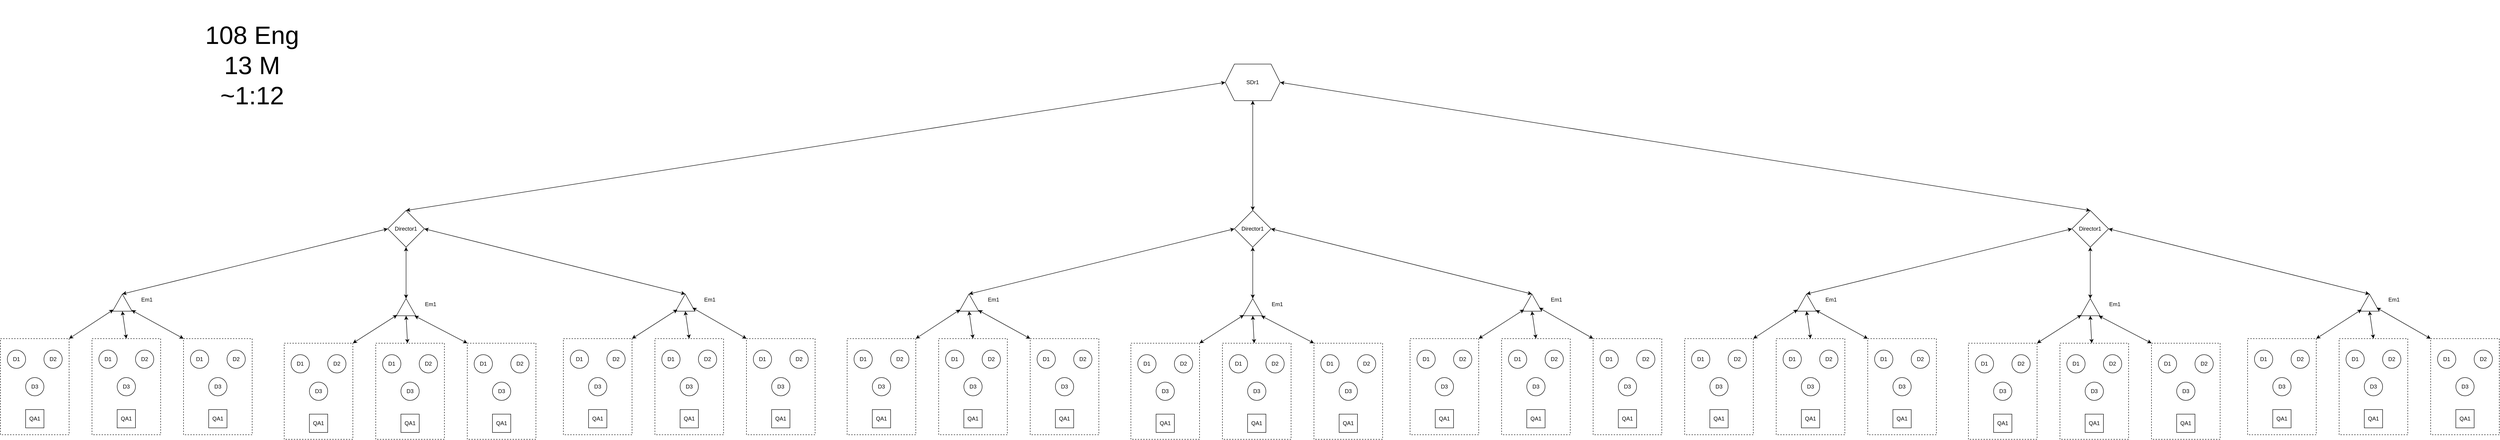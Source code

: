 <mxfile version="24.8.2">
  <diagram name="Page-1" id="sR-__b0y3glcxUTjMr3D">
    <mxGraphModel dx="6771" dy="3474" grid="1" gridSize="10" guides="1" tooltips="1" connect="1" arrows="1" fold="1" page="1" pageScale="1" pageWidth="1654" pageHeight="1169" math="0" shadow="0">
      <root>
        <mxCell id="0" />
        <mxCell id="1" parent="0" />
        <mxCell id="b0EkpMGophOQuvT-ORNH-5" value="" style="rounded=0;whiteSpace=wrap;html=1;dashed=1;" vertex="1" parent="1">
          <mxGeometry x="50" y="900" width="150" height="210" as="geometry" />
        </mxCell>
        <mxCell id="b0EkpMGophOQuvT-ORNH-1" value="D3" style="ellipse;whiteSpace=wrap;html=1;aspect=fixed;" vertex="1" parent="1">
          <mxGeometry x="105" y="985" width="40" height="40" as="geometry" />
        </mxCell>
        <mxCell id="b0EkpMGophOQuvT-ORNH-2" value="D2" style="ellipse;whiteSpace=wrap;html=1;aspect=fixed;" vertex="1" parent="1">
          <mxGeometry x="145" y="925" width="40" height="40" as="geometry" />
        </mxCell>
        <mxCell id="b0EkpMGophOQuvT-ORNH-3" value="D1" style="ellipse;whiteSpace=wrap;html=1;aspect=fixed;" vertex="1" parent="1">
          <mxGeometry x="65" y="925" width="40" height="40" as="geometry" />
        </mxCell>
        <mxCell id="b0EkpMGophOQuvT-ORNH-4" value="QA1" style="whiteSpace=wrap;html=1;aspect=fixed;" vertex="1" parent="1">
          <mxGeometry x="105" y="1055" width="40" height="40" as="geometry" />
        </mxCell>
        <mxCell id="b0EkpMGophOQuvT-ORNH-6" value="" style="rounded=0;whiteSpace=wrap;html=1;dashed=1;" vertex="1" parent="1">
          <mxGeometry x="250" y="900" width="150" height="210" as="geometry" />
        </mxCell>
        <mxCell id="b0EkpMGophOQuvT-ORNH-7" value="D3" style="ellipse;whiteSpace=wrap;html=1;aspect=fixed;" vertex="1" parent="1">
          <mxGeometry x="305" y="985" width="40" height="40" as="geometry" />
        </mxCell>
        <mxCell id="b0EkpMGophOQuvT-ORNH-8" value="D2" style="ellipse;whiteSpace=wrap;html=1;aspect=fixed;" vertex="1" parent="1">
          <mxGeometry x="345" y="925" width="40" height="40" as="geometry" />
        </mxCell>
        <mxCell id="b0EkpMGophOQuvT-ORNH-9" value="D1" style="ellipse;whiteSpace=wrap;html=1;aspect=fixed;" vertex="1" parent="1">
          <mxGeometry x="265" y="925" width="40" height="40" as="geometry" />
        </mxCell>
        <mxCell id="b0EkpMGophOQuvT-ORNH-10" value="QA1" style="whiteSpace=wrap;html=1;aspect=fixed;" vertex="1" parent="1">
          <mxGeometry x="305" y="1055" width="40" height="40" as="geometry" />
        </mxCell>
        <mxCell id="b0EkpMGophOQuvT-ORNH-11" value="" style="rounded=0;whiteSpace=wrap;html=1;dashed=1;" vertex="1" parent="1">
          <mxGeometry x="450" y="900" width="150" height="210" as="geometry" />
        </mxCell>
        <mxCell id="b0EkpMGophOQuvT-ORNH-12" value="D3" style="ellipse;whiteSpace=wrap;html=1;aspect=fixed;" vertex="1" parent="1">
          <mxGeometry x="505" y="985" width="40" height="40" as="geometry" />
        </mxCell>
        <mxCell id="b0EkpMGophOQuvT-ORNH-13" value="D2" style="ellipse;whiteSpace=wrap;html=1;aspect=fixed;" vertex="1" parent="1">
          <mxGeometry x="545" y="925" width="40" height="40" as="geometry" />
        </mxCell>
        <mxCell id="b0EkpMGophOQuvT-ORNH-14" value="D1" style="ellipse;whiteSpace=wrap;html=1;aspect=fixed;" vertex="1" parent="1">
          <mxGeometry x="465" y="925" width="40" height="40" as="geometry" />
        </mxCell>
        <mxCell id="b0EkpMGophOQuvT-ORNH-15" value="QA1" style="whiteSpace=wrap;html=1;aspect=fixed;" vertex="1" parent="1">
          <mxGeometry x="505" y="1055" width="40" height="40" as="geometry" />
        </mxCell>
        <mxCell id="b0EkpMGophOQuvT-ORNH-17" value="" style="triangle;whiteSpace=wrap;html=1;rotation=-90;" vertex="1" parent="1">
          <mxGeometry x="297.5" y="800" width="37.5" height="42.5" as="geometry" />
        </mxCell>
        <mxCell id="b0EkpMGophOQuvT-ORNH-18" value="Em1" style="text;html=1;align=center;verticalAlign=middle;whiteSpace=wrap;rounded=0;" vertex="1" parent="1">
          <mxGeometry x="340" y="800" width="60" height="30" as="geometry" />
        </mxCell>
        <mxCell id="b0EkpMGophOQuvT-ORNH-22" value="" style="rounded=0;whiteSpace=wrap;html=1;dashed=1;" vertex="1" parent="1">
          <mxGeometry x="670" y="910" width="150" height="210" as="geometry" />
        </mxCell>
        <mxCell id="b0EkpMGophOQuvT-ORNH-23" value="D3" style="ellipse;whiteSpace=wrap;html=1;aspect=fixed;" vertex="1" parent="1">
          <mxGeometry x="725" y="995" width="40" height="40" as="geometry" />
        </mxCell>
        <mxCell id="b0EkpMGophOQuvT-ORNH-24" value="D2" style="ellipse;whiteSpace=wrap;html=1;aspect=fixed;" vertex="1" parent="1">
          <mxGeometry x="765" y="935" width="40" height="40" as="geometry" />
        </mxCell>
        <mxCell id="b0EkpMGophOQuvT-ORNH-25" value="D1" style="ellipse;whiteSpace=wrap;html=1;aspect=fixed;" vertex="1" parent="1">
          <mxGeometry x="685" y="935" width="40" height="40" as="geometry" />
        </mxCell>
        <mxCell id="b0EkpMGophOQuvT-ORNH-26" value="QA1" style="whiteSpace=wrap;html=1;aspect=fixed;" vertex="1" parent="1">
          <mxGeometry x="725" y="1065" width="40" height="40" as="geometry" />
        </mxCell>
        <mxCell id="b0EkpMGophOQuvT-ORNH-27" value="" style="rounded=0;whiteSpace=wrap;html=1;dashed=1;" vertex="1" parent="1">
          <mxGeometry x="870" y="910" width="150" height="210" as="geometry" />
        </mxCell>
        <mxCell id="b0EkpMGophOQuvT-ORNH-28" value="D3" style="ellipse;whiteSpace=wrap;html=1;aspect=fixed;" vertex="1" parent="1">
          <mxGeometry x="925" y="995" width="40" height="40" as="geometry" />
        </mxCell>
        <mxCell id="b0EkpMGophOQuvT-ORNH-29" value="D2" style="ellipse;whiteSpace=wrap;html=1;aspect=fixed;" vertex="1" parent="1">
          <mxGeometry x="965" y="935" width="40" height="40" as="geometry" />
        </mxCell>
        <mxCell id="b0EkpMGophOQuvT-ORNH-30" value="D1" style="ellipse;whiteSpace=wrap;html=1;aspect=fixed;" vertex="1" parent="1">
          <mxGeometry x="885" y="935" width="40" height="40" as="geometry" />
        </mxCell>
        <mxCell id="b0EkpMGophOQuvT-ORNH-31" value="QA1" style="whiteSpace=wrap;html=1;aspect=fixed;" vertex="1" parent="1">
          <mxGeometry x="925" y="1065" width="40" height="40" as="geometry" />
        </mxCell>
        <mxCell id="b0EkpMGophOQuvT-ORNH-32" value="" style="rounded=0;whiteSpace=wrap;html=1;dashed=1;" vertex="1" parent="1">
          <mxGeometry x="1070" y="910" width="150" height="210" as="geometry" />
        </mxCell>
        <mxCell id="b0EkpMGophOQuvT-ORNH-33" value="D3" style="ellipse;whiteSpace=wrap;html=1;aspect=fixed;" vertex="1" parent="1">
          <mxGeometry x="1125" y="995" width="40" height="40" as="geometry" />
        </mxCell>
        <mxCell id="b0EkpMGophOQuvT-ORNH-34" value="D2" style="ellipse;whiteSpace=wrap;html=1;aspect=fixed;" vertex="1" parent="1">
          <mxGeometry x="1165" y="935" width="40" height="40" as="geometry" />
        </mxCell>
        <mxCell id="b0EkpMGophOQuvT-ORNH-35" value="D1" style="ellipse;whiteSpace=wrap;html=1;aspect=fixed;" vertex="1" parent="1">
          <mxGeometry x="1085" y="935" width="40" height="40" as="geometry" />
        </mxCell>
        <mxCell id="b0EkpMGophOQuvT-ORNH-36" value="QA1" style="whiteSpace=wrap;html=1;aspect=fixed;" vertex="1" parent="1">
          <mxGeometry x="1125" y="1065" width="40" height="40" as="geometry" />
        </mxCell>
        <mxCell id="b0EkpMGophOQuvT-ORNH-37" value="" style="triangle;whiteSpace=wrap;html=1;rotation=-90;" vertex="1" parent="1">
          <mxGeometry x="917.5" y="810" width="37.5" height="42.5" as="geometry" />
        </mxCell>
        <mxCell id="b0EkpMGophOQuvT-ORNH-38" value="Em1" style="text;html=1;align=center;verticalAlign=middle;whiteSpace=wrap;rounded=0;" vertex="1" parent="1">
          <mxGeometry x="960" y="810" width="60" height="30" as="geometry" />
        </mxCell>
        <mxCell id="b0EkpMGophOQuvT-ORNH-42" value="" style="rounded=0;whiteSpace=wrap;html=1;dashed=1;" vertex="1" parent="1">
          <mxGeometry x="1280" y="900" width="150" height="210" as="geometry" />
        </mxCell>
        <mxCell id="b0EkpMGophOQuvT-ORNH-43" value="D3" style="ellipse;whiteSpace=wrap;html=1;aspect=fixed;" vertex="1" parent="1">
          <mxGeometry x="1335" y="985" width="40" height="40" as="geometry" />
        </mxCell>
        <mxCell id="b0EkpMGophOQuvT-ORNH-44" value="D2" style="ellipse;whiteSpace=wrap;html=1;aspect=fixed;" vertex="1" parent="1">
          <mxGeometry x="1375" y="925" width="40" height="40" as="geometry" />
        </mxCell>
        <mxCell id="b0EkpMGophOQuvT-ORNH-45" value="D1" style="ellipse;whiteSpace=wrap;html=1;aspect=fixed;" vertex="1" parent="1">
          <mxGeometry x="1295" y="925" width="40" height="40" as="geometry" />
        </mxCell>
        <mxCell id="b0EkpMGophOQuvT-ORNH-46" value="QA1" style="whiteSpace=wrap;html=1;aspect=fixed;" vertex="1" parent="1">
          <mxGeometry x="1335" y="1055" width="40" height="40" as="geometry" />
        </mxCell>
        <mxCell id="b0EkpMGophOQuvT-ORNH-47" value="" style="rounded=0;whiteSpace=wrap;html=1;dashed=1;" vertex="1" parent="1">
          <mxGeometry x="1480" y="900" width="150" height="210" as="geometry" />
        </mxCell>
        <mxCell id="b0EkpMGophOQuvT-ORNH-48" value="D3" style="ellipse;whiteSpace=wrap;html=1;aspect=fixed;" vertex="1" parent="1">
          <mxGeometry x="1535" y="985" width="40" height="40" as="geometry" />
        </mxCell>
        <mxCell id="b0EkpMGophOQuvT-ORNH-49" value="D2" style="ellipse;whiteSpace=wrap;html=1;aspect=fixed;" vertex="1" parent="1">
          <mxGeometry x="1575" y="925" width="40" height="40" as="geometry" />
        </mxCell>
        <mxCell id="b0EkpMGophOQuvT-ORNH-50" value="D1" style="ellipse;whiteSpace=wrap;html=1;aspect=fixed;" vertex="1" parent="1">
          <mxGeometry x="1495" y="925" width="40" height="40" as="geometry" />
        </mxCell>
        <mxCell id="b0EkpMGophOQuvT-ORNH-51" value="QA1" style="whiteSpace=wrap;html=1;aspect=fixed;" vertex="1" parent="1">
          <mxGeometry x="1535" y="1055" width="40" height="40" as="geometry" />
        </mxCell>
        <mxCell id="b0EkpMGophOQuvT-ORNH-52" value="" style="rounded=0;whiteSpace=wrap;html=1;dashed=1;" vertex="1" parent="1">
          <mxGeometry x="1680" y="900" width="150" height="210" as="geometry" />
        </mxCell>
        <mxCell id="b0EkpMGophOQuvT-ORNH-53" value="D3" style="ellipse;whiteSpace=wrap;html=1;aspect=fixed;" vertex="1" parent="1">
          <mxGeometry x="1735" y="985" width="40" height="40" as="geometry" />
        </mxCell>
        <mxCell id="b0EkpMGophOQuvT-ORNH-54" value="D2" style="ellipse;whiteSpace=wrap;html=1;aspect=fixed;" vertex="1" parent="1">
          <mxGeometry x="1775" y="925" width="40" height="40" as="geometry" />
        </mxCell>
        <mxCell id="b0EkpMGophOQuvT-ORNH-55" value="D1" style="ellipse;whiteSpace=wrap;html=1;aspect=fixed;" vertex="1" parent="1">
          <mxGeometry x="1695" y="925" width="40" height="40" as="geometry" />
        </mxCell>
        <mxCell id="b0EkpMGophOQuvT-ORNH-56" value="QA1" style="whiteSpace=wrap;html=1;aspect=fixed;" vertex="1" parent="1">
          <mxGeometry x="1735" y="1055" width="40" height="40" as="geometry" />
        </mxCell>
        <mxCell id="b0EkpMGophOQuvT-ORNH-57" value="" style="triangle;whiteSpace=wrap;html=1;rotation=-90;" vertex="1" parent="1">
          <mxGeometry x="1527.5" y="800" width="37.5" height="42.5" as="geometry" />
        </mxCell>
        <mxCell id="b0EkpMGophOQuvT-ORNH-58" value="Em1" style="text;html=1;align=center;verticalAlign=middle;whiteSpace=wrap;rounded=0;" vertex="1" parent="1">
          <mxGeometry x="1570" y="800" width="60" height="30" as="geometry" />
        </mxCell>
        <mxCell id="b0EkpMGophOQuvT-ORNH-64" value="Director1" style="rhombus;whiteSpace=wrap;html=1;" vertex="1" parent="1">
          <mxGeometry x="896.25" y="620" width="80" height="80" as="geometry" />
        </mxCell>
        <mxCell id="b0EkpMGophOQuvT-ORNH-65" value="" style="endArrow=classic;startArrow=classic;html=1;rounded=0;exitX=1;exitY=0;exitDx=0;exitDy=0;entryX=0.089;entryY=0.04;entryDx=0;entryDy=0;entryPerimeter=0;" edge="1" parent="1" source="b0EkpMGophOQuvT-ORNH-5" target="b0EkpMGophOQuvT-ORNH-17">
          <mxGeometry width="50" height="50" relative="1" as="geometry">
            <mxPoint x="880" y="700" as="sourcePoint" />
            <mxPoint x="930" y="650" as="targetPoint" />
          </mxGeometry>
        </mxCell>
        <mxCell id="b0EkpMGophOQuvT-ORNH-66" value="" style="endArrow=classic;startArrow=classic;html=1;rounded=0;exitX=0.5;exitY=0;exitDx=0;exitDy=0;entryX=0;entryY=0.5;entryDx=0;entryDy=0;" edge="1" parent="1" source="b0EkpMGophOQuvT-ORNH-6" target="b0EkpMGophOQuvT-ORNH-17">
          <mxGeometry width="50" height="50" relative="1" as="geometry">
            <mxPoint x="880" y="700" as="sourcePoint" />
            <mxPoint x="930" y="650" as="targetPoint" />
          </mxGeometry>
        </mxCell>
        <mxCell id="b0EkpMGophOQuvT-ORNH-67" value="" style="endArrow=classic;startArrow=classic;html=1;rounded=0;exitX=0;exitY=0;exitDx=0;exitDy=0;entryX=0.058;entryY=0.982;entryDx=0;entryDy=0;entryPerimeter=0;" edge="1" parent="1" source="b0EkpMGophOQuvT-ORNH-11" target="b0EkpMGophOQuvT-ORNH-17">
          <mxGeometry width="50" height="50" relative="1" as="geometry">
            <mxPoint x="880" y="700" as="sourcePoint" />
            <mxPoint x="930" y="650" as="targetPoint" />
          </mxGeometry>
        </mxCell>
        <mxCell id="b0EkpMGophOQuvT-ORNH-68" value="" style="endArrow=classic;startArrow=classic;html=1;rounded=0;exitX=1;exitY=0;exitDx=0;exitDy=0;entryX=0.042;entryY=0.04;entryDx=0;entryDy=0;entryPerimeter=0;" edge="1" parent="1" source="b0EkpMGophOQuvT-ORNH-22" target="b0EkpMGophOQuvT-ORNH-37">
          <mxGeometry width="50" height="50" relative="1" as="geometry">
            <mxPoint x="880" y="700" as="sourcePoint" />
            <mxPoint x="930" y="650" as="targetPoint" />
          </mxGeometry>
        </mxCell>
        <mxCell id="b0EkpMGophOQuvT-ORNH-69" value="" style="endArrow=classic;startArrow=classic;html=1;rounded=0;entryX=0;entryY=0.5;entryDx=0;entryDy=0;" edge="1" parent="1" source="b0EkpMGophOQuvT-ORNH-27" target="b0EkpMGophOQuvT-ORNH-37">
          <mxGeometry width="50" height="50" relative="1" as="geometry">
            <mxPoint x="880" y="700" as="sourcePoint" />
            <mxPoint x="930" y="650" as="targetPoint" />
          </mxGeometry>
        </mxCell>
        <mxCell id="b0EkpMGophOQuvT-ORNH-70" value="" style="endArrow=classic;startArrow=classic;html=1;rounded=0;exitX=0;exitY=0;exitDx=0;exitDy=0;entryX=-0.004;entryY=0.938;entryDx=0;entryDy=0;entryPerimeter=0;" edge="1" parent="1" source="b0EkpMGophOQuvT-ORNH-32" target="b0EkpMGophOQuvT-ORNH-37">
          <mxGeometry width="50" height="50" relative="1" as="geometry">
            <mxPoint x="880" y="700" as="sourcePoint" />
            <mxPoint x="960" y="850" as="targetPoint" />
          </mxGeometry>
        </mxCell>
        <mxCell id="b0EkpMGophOQuvT-ORNH-71" value="" style="endArrow=classic;startArrow=classic;html=1;rounded=0;exitX=1;exitY=0;exitDx=0;exitDy=0;entryX=0.093;entryY=0.094;entryDx=0;entryDy=0;entryPerimeter=0;" edge="1" parent="1" source="b0EkpMGophOQuvT-ORNH-42" target="b0EkpMGophOQuvT-ORNH-57">
          <mxGeometry width="50" height="50" relative="1" as="geometry">
            <mxPoint x="870" y="690" as="sourcePoint" />
            <mxPoint x="920" y="640" as="targetPoint" />
          </mxGeometry>
        </mxCell>
        <mxCell id="b0EkpMGophOQuvT-ORNH-72" value="" style="endArrow=classic;startArrow=classic;html=1;rounded=0;exitX=0.5;exitY=0;exitDx=0;exitDy=0;entryX=0;entryY=0.5;entryDx=0;entryDy=0;" edge="1" parent="1" source="b0EkpMGophOQuvT-ORNH-47" target="b0EkpMGophOQuvT-ORNH-57">
          <mxGeometry width="50" height="50" relative="1" as="geometry">
            <mxPoint x="870" y="690" as="sourcePoint" />
            <mxPoint x="920" y="640" as="targetPoint" />
          </mxGeometry>
        </mxCell>
        <mxCell id="b0EkpMGophOQuvT-ORNH-73" value="" style="endArrow=classic;startArrow=classic;html=1;rounded=0;exitX=0;exitY=0;exitDx=0;exitDy=0;entryX=0.2;entryY=0.871;entryDx=0;entryDy=0;entryPerimeter=0;" edge="1" parent="1" source="b0EkpMGophOQuvT-ORNH-52" target="b0EkpMGophOQuvT-ORNH-57">
          <mxGeometry width="50" height="50" relative="1" as="geometry">
            <mxPoint x="870" y="690" as="sourcePoint" />
            <mxPoint x="920" y="640" as="targetPoint" />
          </mxGeometry>
        </mxCell>
        <mxCell id="b0EkpMGophOQuvT-ORNH-74" value="" style="endArrow=classic;startArrow=classic;html=1;rounded=0;exitX=1;exitY=0.5;exitDx=0;exitDy=0;entryX=0;entryY=0.5;entryDx=0;entryDy=0;" edge="1" parent="1" source="b0EkpMGophOQuvT-ORNH-17" target="b0EkpMGophOQuvT-ORNH-64">
          <mxGeometry width="50" height="50" relative="1" as="geometry">
            <mxPoint x="870" y="690" as="sourcePoint" />
            <mxPoint x="920" y="640" as="targetPoint" />
          </mxGeometry>
        </mxCell>
        <mxCell id="b0EkpMGophOQuvT-ORNH-75" value="" style="endArrow=classic;startArrow=classic;html=1;rounded=0;exitX=1;exitY=0.5;exitDx=0;exitDy=0;entryX=0.5;entryY=1;entryDx=0;entryDy=0;" edge="1" parent="1" source="b0EkpMGophOQuvT-ORNH-37" target="b0EkpMGophOQuvT-ORNH-64">
          <mxGeometry width="50" height="50" relative="1" as="geometry">
            <mxPoint x="870" y="690" as="sourcePoint" />
            <mxPoint x="920" y="640" as="targetPoint" />
          </mxGeometry>
        </mxCell>
        <mxCell id="b0EkpMGophOQuvT-ORNH-76" value="" style="endArrow=classic;startArrow=classic;html=1;rounded=0;exitX=1;exitY=0.5;exitDx=0;exitDy=0;entryX=1;entryY=0.5;entryDx=0;entryDy=0;" edge="1" parent="1" source="b0EkpMGophOQuvT-ORNH-57" target="b0EkpMGophOQuvT-ORNH-64">
          <mxGeometry width="50" height="50" relative="1" as="geometry">
            <mxPoint x="870" y="690" as="sourcePoint" />
            <mxPoint x="920" y="640" as="targetPoint" />
          </mxGeometry>
        </mxCell>
        <mxCell id="b0EkpMGophOQuvT-ORNH-77" value="" style="rounded=0;whiteSpace=wrap;html=1;dashed=1;" vertex="1" parent="1">
          <mxGeometry x="1900" y="900" width="150" height="210" as="geometry" />
        </mxCell>
        <mxCell id="b0EkpMGophOQuvT-ORNH-78" value="D3" style="ellipse;whiteSpace=wrap;html=1;aspect=fixed;" vertex="1" parent="1">
          <mxGeometry x="1955" y="985" width="40" height="40" as="geometry" />
        </mxCell>
        <mxCell id="b0EkpMGophOQuvT-ORNH-79" value="D2" style="ellipse;whiteSpace=wrap;html=1;aspect=fixed;" vertex="1" parent="1">
          <mxGeometry x="1995" y="925" width="40" height="40" as="geometry" />
        </mxCell>
        <mxCell id="b0EkpMGophOQuvT-ORNH-80" value="D1" style="ellipse;whiteSpace=wrap;html=1;aspect=fixed;" vertex="1" parent="1">
          <mxGeometry x="1915" y="925" width="40" height="40" as="geometry" />
        </mxCell>
        <mxCell id="b0EkpMGophOQuvT-ORNH-81" value="QA1" style="whiteSpace=wrap;html=1;aspect=fixed;" vertex="1" parent="1">
          <mxGeometry x="1955" y="1055" width="40" height="40" as="geometry" />
        </mxCell>
        <mxCell id="b0EkpMGophOQuvT-ORNH-82" value="" style="rounded=0;whiteSpace=wrap;html=1;dashed=1;" vertex="1" parent="1">
          <mxGeometry x="2100" y="900" width="150" height="210" as="geometry" />
        </mxCell>
        <mxCell id="b0EkpMGophOQuvT-ORNH-83" value="D3" style="ellipse;whiteSpace=wrap;html=1;aspect=fixed;" vertex="1" parent="1">
          <mxGeometry x="2155" y="985" width="40" height="40" as="geometry" />
        </mxCell>
        <mxCell id="b0EkpMGophOQuvT-ORNH-84" value="D2" style="ellipse;whiteSpace=wrap;html=1;aspect=fixed;" vertex="1" parent="1">
          <mxGeometry x="2195" y="925" width="40" height="40" as="geometry" />
        </mxCell>
        <mxCell id="b0EkpMGophOQuvT-ORNH-85" value="D1" style="ellipse;whiteSpace=wrap;html=1;aspect=fixed;" vertex="1" parent="1">
          <mxGeometry x="2115" y="925" width="40" height="40" as="geometry" />
        </mxCell>
        <mxCell id="b0EkpMGophOQuvT-ORNH-86" value="QA1" style="whiteSpace=wrap;html=1;aspect=fixed;" vertex="1" parent="1">
          <mxGeometry x="2155" y="1055" width="40" height="40" as="geometry" />
        </mxCell>
        <mxCell id="b0EkpMGophOQuvT-ORNH-87" value="" style="rounded=0;whiteSpace=wrap;html=1;dashed=1;" vertex="1" parent="1">
          <mxGeometry x="2300" y="900" width="150" height="210" as="geometry" />
        </mxCell>
        <mxCell id="b0EkpMGophOQuvT-ORNH-88" value="D3" style="ellipse;whiteSpace=wrap;html=1;aspect=fixed;" vertex="1" parent="1">
          <mxGeometry x="2355" y="985" width="40" height="40" as="geometry" />
        </mxCell>
        <mxCell id="b0EkpMGophOQuvT-ORNH-89" value="D2" style="ellipse;whiteSpace=wrap;html=1;aspect=fixed;" vertex="1" parent="1">
          <mxGeometry x="2395" y="925" width="40" height="40" as="geometry" />
        </mxCell>
        <mxCell id="b0EkpMGophOQuvT-ORNH-90" value="D1" style="ellipse;whiteSpace=wrap;html=1;aspect=fixed;" vertex="1" parent="1">
          <mxGeometry x="2315" y="925" width="40" height="40" as="geometry" />
        </mxCell>
        <mxCell id="b0EkpMGophOQuvT-ORNH-91" value="QA1" style="whiteSpace=wrap;html=1;aspect=fixed;" vertex="1" parent="1">
          <mxGeometry x="2355" y="1055" width="40" height="40" as="geometry" />
        </mxCell>
        <mxCell id="b0EkpMGophOQuvT-ORNH-92" value="" style="triangle;whiteSpace=wrap;html=1;rotation=-90;" vertex="1" parent="1">
          <mxGeometry x="2147.5" y="800" width="37.5" height="42.5" as="geometry" />
        </mxCell>
        <mxCell id="b0EkpMGophOQuvT-ORNH-93" value="Em1" style="text;html=1;align=center;verticalAlign=middle;whiteSpace=wrap;rounded=0;" vertex="1" parent="1">
          <mxGeometry x="2190" y="800" width="60" height="30" as="geometry" />
        </mxCell>
        <mxCell id="b0EkpMGophOQuvT-ORNH-94" value="" style="rounded=0;whiteSpace=wrap;html=1;dashed=1;" vertex="1" parent="1">
          <mxGeometry x="2520" y="910" width="150" height="210" as="geometry" />
        </mxCell>
        <mxCell id="b0EkpMGophOQuvT-ORNH-95" value="D3" style="ellipse;whiteSpace=wrap;html=1;aspect=fixed;" vertex="1" parent="1">
          <mxGeometry x="2575" y="995" width="40" height="40" as="geometry" />
        </mxCell>
        <mxCell id="b0EkpMGophOQuvT-ORNH-96" value="D2" style="ellipse;whiteSpace=wrap;html=1;aspect=fixed;" vertex="1" parent="1">
          <mxGeometry x="2615" y="935" width="40" height="40" as="geometry" />
        </mxCell>
        <mxCell id="b0EkpMGophOQuvT-ORNH-97" value="D1" style="ellipse;whiteSpace=wrap;html=1;aspect=fixed;" vertex="1" parent="1">
          <mxGeometry x="2535" y="935" width="40" height="40" as="geometry" />
        </mxCell>
        <mxCell id="b0EkpMGophOQuvT-ORNH-98" value="QA1" style="whiteSpace=wrap;html=1;aspect=fixed;" vertex="1" parent="1">
          <mxGeometry x="2575" y="1065" width="40" height="40" as="geometry" />
        </mxCell>
        <mxCell id="b0EkpMGophOQuvT-ORNH-99" value="" style="rounded=0;whiteSpace=wrap;html=1;dashed=1;" vertex="1" parent="1">
          <mxGeometry x="2720" y="910" width="150" height="210" as="geometry" />
        </mxCell>
        <mxCell id="b0EkpMGophOQuvT-ORNH-100" value="D3" style="ellipse;whiteSpace=wrap;html=1;aspect=fixed;" vertex="1" parent="1">
          <mxGeometry x="2775" y="995" width="40" height="40" as="geometry" />
        </mxCell>
        <mxCell id="b0EkpMGophOQuvT-ORNH-101" value="D2" style="ellipse;whiteSpace=wrap;html=1;aspect=fixed;" vertex="1" parent="1">
          <mxGeometry x="2815" y="935" width="40" height="40" as="geometry" />
        </mxCell>
        <mxCell id="b0EkpMGophOQuvT-ORNH-102" value="D1" style="ellipse;whiteSpace=wrap;html=1;aspect=fixed;" vertex="1" parent="1">
          <mxGeometry x="2735" y="935" width="40" height="40" as="geometry" />
        </mxCell>
        <mxCell id="b0EkpMGophOQuvT-ORNH-103" value="QA1" style="whiteSpace=wrap;html=1;aspect=fixed;" vertex="1" parent="1">
          <mxGeometry x="2775" y="1065" width="40" height="40" as="geometry" />
        </mxCell>
        <mxCell id="b0EkpMGophOQuvT-ORNH-104" value="" style="rounded=0;whiteSpace=wrap;html=1;dashed=1;" vertex="1" parent="1">
          <mxGeometry x="2920" y="910" width="150" height="210" as="geometry" />
        </mxCell>
        <mxCell id="b0EkpMGophOQuvT-ORNH-105" value="D3" style="ellipse;whiteSpace=wrap;html=1;aspect=fixed;" vertex="1" parent="1">
          <mxGeometry x="2975" y="995" width="40" height="40" as="geometry" />
        </mxCell>
        <mxCell id="b0EkpMGophOQuvT-ORNH-106" value="D2" style="ellipse;whiteSpace=wrap;html=1;aspect=fixed;" vertex="1" parent="1">
          <mxGeometry x="3015" y="935" width="40" height="40" as="geometry" />
        </mxCell>
        <mxCell id="b0EkpMGophOQuvT-ORNH-107" value="D1" style="ellipse;whiteSpace=wrap;html=1;aspect=fixed;" vertex="1" parent="1">
          <mxGeometry x="2935" y="935" width="40" height="40" as="geometry" />
        </mxCell>
        <mxCell id="b0EkpMGophOQuvT-ORNH-108" value="QA1" style="whiteSpace=wrap;html=1;aspect=fixed;" vertex="1" parent="1">
          <mxGeometry x="2975" y="1065" width="40" height="40" as="geometry" />
        </mxCell>
        <mxCell id="b0EkpMGophOQuvT-ORNH-109" value="" style="triangle;whiteSpace=wrap;html=1;rotation=-90;" vertex="1" parent="1">
          <mxGeometry x="2767.5" y="810" width="37.5" height="42.5" as="geometry" />
        </mxCell>
        <mxCell id="b0EkpMGophOQuvT-ORNH-110" value="Em1" style="text;html=1;align=center;verticalAlign=middle;whiteSpace=wrap;rounded=0;" vertex="1" parent="1">
          <mxGeometry x="2810" y="810" width="60" height="30" as="geometry" />
        </mxCell>
        <mxCell id="b0EkpMGophOQuvT-ORNH-111" value="" style="rounded=0;whiteSpace=wrap;html=1;dashed=1;" vertex="1" parent="1">
          <mxGeometry x="3130" y="900" width="150" height="210" as="geometry" />
        </mxCell>
        <mxCell id="b0EkpMGophOQuvT-ORNH-112" value="D3" style="ellipse;whiteSpace=wrap;html=1;aspect=fixed;" vertex="1" parent="1">
          <mxGeometry x="3185" y="985" width="40" height="40" as="geometry" />
        </mxCell>
        <mxCell id="b0EkpMGophOQuvT-ORNH-113" value="D2" style="ellipse;whiteSpace=wrap;html=1;aspect=fixed;" vertex="1" parent="1">
          <mxGeometry x="3225" y="925" width="40" height="40" as="geometry" />
        </mxCell>
        <mxCell id="b0EkpMGophOQuvT-ORNH-114" value="D1" style="ellipse;whiteSpace=wrap;html=1;aspect=fixed;" vertex="1" parent="1">
          <mxGeometry x="3145" y="925" width="40" height="40" as="geometry" />
        </mxCell>
        <mxCell id="b0EkpMGophOQuvT-ORNH-115" value="QA1" style="whiteSpace=wrap;html=1;aspect=fixed;" vertex="1" parent="1">
          <mxGeometry x="3185" y="1055" width="40" height="40" as="geometry" />
        </mxCell>
        <mxCell id="b0EkpMGophOQuvT-ORNH-116" value="" style="rounded=0;whiteSpace=wrap;html=1;dashed=1;" vertex="1" parent="1">
          <mxGeometry x="3330" y="900" width="150" height="210" as="geometry" />
        </mxCell>
        <mxCell id="b0EkpMGophOQuvT-ORNH-117" value="D3" style="ellipse;whiteSpace=wrap;html=1;aspect=fixed;" vertex="1" parent="1">
          <mxGeometry x="3385" y="985" width="40" height="40" as="geometry" />
        </mxCell>
        <mxCell id="b0EkpMGophOQuvT-ORNH-118" value="D2" style="ellipse;whiteSpace=wrap;html=1;aspect=fixed;" vertex="1" parent="1">
          <mxGeometry x="3425" y="925" width="40" height="40" as="geometry" />
        </mxCell>
        <mxCell id="b0EkpMGophOQuvT-ORNH-119" value="D1" style="ellipse;whiteSpace=wrap;html=1;aspect=fixed;" vertex="1" parent="1">
          <mxGeometry x="3345" y="925" width="40" height="40" as="geometry" />
        </mxCell>
        <mxCell id="b0EkpMGophOQuvT-ORNH-120" value="QA1" style="whiteSpace=wrap;html=1;aspect=fixed;" vertex="1" parent="1">
          <mxGeometry x="3385" y="1055" width="40" height="40" as="geometry" />
        </mxCell>
        <mxCell id="b0EkpMGophOQuvT-ORNH-121" value="" style="rounded=0;whiteSpace=wrap;html=1;dashed=1;" vertex="1" parent="1">
          <mxGeometry x="3530" y="900" width="150" height="210" as="geometry" />
        </mxCell>
        <mxCell id="b0EkpMGophOQuvT-ORNH-122" value="D3" style="ellipse;whiteSpace=wrap;html=1;aspect=fixed;" vertex="1" parent="1">
          <mxGeometry x="3585" y="985" width="40" height="40" as="geometry" />
        </mxCell>
        <mxCell id="b0EkpMGophOQuvT-ORNH-123" value="D2" style="ellipse;whiteSpace=wrap;html=1;aspect=fixed;" vertex="1" parent="1">
          <mxGeometry x="3625" y="925" width="40" height="40" as="geometry" />
        </mxCell>
        <mxCell id="b0EkpMGophOQuvT-ORNH-124" value="D1" style="ellipse;whiteSpace=wrap;html=1;aspect=fixed;" vertex="1" parent="1">
          <mxGeometry x="3545" y="925" width="40" height="40" as="geometry" />
        </mxCell>
        <mxCell id="b0EkpMGophOQuvT-ORNH-125" value="QA1" style="whiteSpace=wrap;html=1;aspect=fixed;" vertex="1" parent="1">
          <mxGeometry x="3585" y="1055" width="40" height="40" as="geometry" />
        </mxCell>
        <mxCell id="b0EkpMGophOQuvT-ORNH-126" value="" style="triangle;whiteSpace=wrap;html=1;rotation=-90;" vertex="1" parent="1">
          <mxGeometry x="3377.5" y="800" width="37.5" height="42.5" as="geometry" />
        </mxCell>
        <mxCell id="b0EkpMGophOQuvT-ORNH-127" value="Em1" style="text;html=1;align=center;verticalAlign=middle;whiteSpace=wrap;rounded=0;" vertex="1" parent="1">
          <mxGeometry x="3420" y="800" width="60" height="30" as="geometry" />
        </mxCell>
        <mxCell id="b0EkpMGophOQuvT-ORNH-128" value="Director1" style="rhombus;whiteSpace=wrap;html=1;" vertex="1" parent="1">
          <mxGeometry x="2746.25" y="620" width="80" height="80" as="geometry" />
        </mxCell>
        <mxCell id="b0EkpMGophOQuvT-ORNH-129" value="" style="endArrow=classic;startArrow=classic;html=1;rounded=0;exitX=1;exitY=0;exitDx=0;exitDy=0;entryX=0.089;entryY=0.04;entryDx=0;entryDy=0;entryPerimeter=0;" edge="1" parent="1" source="b0EkpMGophOQuvT-ORNH-77" target="b0EkpMGophOQuvT-ORNH-92">
          <mxGeometry width="50" height="50" relative="1" as="geometry">
            <mxPoint x="2730" y="700" as="sourcePoint" />
            <mxPoint x="2780" y="650" as="targetPoint" />
          </mxGeometry>
        </mxCell>
        <mxCell id="b0EkpMGophOQuvT-ORNH-130" value="" style="endArrow=classic;startArrow=classic;html=1;rounded=0;exitX=0.5;exitY=0;exitDx=0;exitDy=0;entryX=0;entryY=0.5;entryDx=0;entryDy=0;" edge="1" parent="1" source="b0EkpMGophOQuvT-ORNH-82" target="b0EkpMGophOQuvT-ORNH-92">
          <mxGeometry width="50" height="50" relative="1" as="geometry">
            <mxPoint x="2730" y="700" as="sourcePoint" />
            <mxPoint x="2780" y="650" as="targetPoint" />
          </mxGeometry>
        </mxCell>
        <mxCell id="b0EkpMGophOQuvT-ORNH-131" value="" style="endArrow=classic;startArrow=classic;html=1;rounded=0;exitX=0;exitY=0;exitDx=0;exitDy=0;entryX=0.058;entryY=0.982;entryDx=0;entryDy=0;entryPerimeter=0;" edge="1" parent="1" source="b0EkpMGophOQuvT-ORNH-87" target="b0EkpMGophOQuvT-ORNH-92">
          <mxGeometry width="50" height="50" relative="1" as="geometry">
            <mxPoint x="2730" y="700" as="sourcePoint" />
            <mxPoint x="2780" y="650" as="targetPoint" />
          </mxGeometry>
        </mxCell>
        <mxCell id="b0EkpMGophOQuvT-ORNH-132" value="" style="endArrow=classic;startArrow=classic;html=1;rounded=0;exitX=1;exitY=0;exitDx=0;exitDy=0;entryX=0.042;entryY=0.04;entryDx=0;entryDy=0;entryPerimeter=0;" edge="1" parent="1" source="b0EkpMGophOQuvT-ORNH-94" target="b0EkpMGophOQuvT-ORNH-109">
          <mxGeometry width="50" height="50" relative="1" as="geometry">
            <mxPoint x="2730" y="700" as="sourcePoint" />
            <mxPoint x="2780" y="650" as="targetPoint" />
          </mxGeometry>
        </mxCell>
        <mxCell id="b0EkpMGophOQuvT-ORNH-133" value="" style="endArrow=classic;startArrow=classic;html=1;rounded=0;entryX=0;entryY=0.5;entryDx=0;entryDy=0;" edge="1" parent="1" source="b0EkpMGophOQuvT-ORNH-99" target="b0EkpMGophOQuvT-ORNH-109">
          <mxGeometry width="50" height="50" relative="1" as="geometry">
            <mxPoint x="2730" y="700" as="sourcePoint" />
            <mxPoint x="2780" y="650" as="targetPoint" />
          </mxGeometry>
        </mxCell>
        <mxCell id="b0EkpMGophOQuvT-ORNH-134" value="" style="endArrow=classic;startArrow=classic;html=1;rounded=0;exitX=0;exitY=0;exitDx=0;exitDy=0;entryX=-0.004;entryY=0.938;entryDx=0;entryDy=0;entryPerimeter=0;" edge="1" parent="1" source="b0EkpMGophOQuvT-ORNH-104" target="b0EkpMGophOQuvT-ORNH-109">
          <mxGeometry width="50" height="50" relative="1" as="geometry">
            <mxPoint x="2730" y="700" as="sourcePoint" />
            <mxPoint x="2810" y="850" as="targetPoint" />
          </mxGeometry>
        </mxCell>
        <mxCell id="b0EkpMGophOQuvT-ORNH-135" value="" style="endArrow=classic;startArrow=classic;html=1;rounded=0;exitX=1;exitY=0;exitDx=0;exitDy=0;entryX=0.093;entryY=0.094;entryDx=0;entryDy=0;entryPerimeter=0;" edge="1" parent="1" source="b0EkpMGophOQuvT-ORNH-111" target="b0EkpMGophOQuvT-ORNH-126">
          <mxGeometry width="50" height="50" relative="1" as="geometry">
            <mxPoint x="2720" y="690" as="sourcePoint" />
            <mxPoint x="2770" y="640" as="targetPoint" />
          </mxGeometry>
        </mxCell>
        <mxCell id="b0EkpMGophOQuvT-ORNH-136" value="" style="endArrow=classic;startArrow=classic;html=1;rounded=0;exitX=0.5;exitY=0;exitDx=0;exitDy=0;entryX=0;entryY=0.5;entryDx=0;entryDy=0;" edge="1" parent="1" source="b0EkpMGophOQuvT-ORNH-116" target="b0EkpMGophOQuvT-ORNH-126">
          <mxGeometry width="50" height="50" relative="1" as="geometry">
            <mxPoint x="2720" y="690" as="sourcePoint" />
            <mxPoint x="2770" y="640" as="targetPoint" />
          </mxGeometry>
        </mxCell>
        <mxCell id="b0EkpMGophOQuvT-ORNH-137" value="" style="endArrow=classic;startArrow=classic;html=1;rounded=0;exitX=0;exitY=0;exitDx=0;exitDy=0;entryX=0.2;entryY=0.871;entryDx=0;entryDy=0;entryPerimeter=0;" edge="1" parent="1" source="b0EkpMGophOQuvT-ORNH-121" target="b0EkpMGophOQuvT-ORNH-126">
          <mxGeometry width="50" height="50" relative="1" as="geometry">
            <mxPoint x="2720" y="690" as="sourcePoint" />
            <mxPoint x="2770" y="640" as="targetPoint" />
          </mxGeometry>
        </mxCell>
        <mxCell id="b0EkpMGophOQuvT-ORNH-138" value="" style="endArrow=classic;startArrow=classic;html=1;rounded=0;exitX=1;exitY=0.5;exitDx=0;exitDy=0;entryX=0;entryY=0.5;entryDx=0;entryDy=0;" edge="1" parent="1" source="b0EkpMGophOQuvT-ORNH-92" target="b0EkpMGophOQuvT-ORNH-128">
          <mxGeometry width="50" height="50" relative="1" as="geometry">
            <mxPoint x="2720" y="690" as="sourcePoint" />
            <mxPoint x="2770" y="640" as="targetPoint" />
          </mxGeometry>
        </mxCell>
        <mxCell id="b0EkpMGophOQuvT-ORNH-139" value="" style="endArrow=classic;startArrow=classic;html=1;rounded=0;exitX=1;exitY=0.5;exitDx=0;exitDy=0;entryX=0.5;entryY=1;entryDx=0;entryDy=0;" edge="1" parent="1" source="b0EkpMGophOQuvT-ORNH-109" target="b0EkpMGophOQuvT-ORNH-128">
          <mxGeometry width="50" height="50" relative="1" as="geometry">
            <mxPoint x="2720" y="690" as="sourcePoint" />
            <mxPoint x="2770" y="640" as="targetPoint" />
          </mxGeometry>
        </mxCell>
        <mxCell id="b0EkpMGophOQuvT-ORNH-140" value="" style="endArrow=classic;startArrow=classic;html=1;rounded=0;exitX=1;exitY=0.5;exitDx=0;exitDy=0;entryX=1;entryY=0.5;entryDx=0;entryDy=0;" edge="1" parent="1" source="b0EkpMGophOQuvT-ORNH-126" target="b0EkpMGophOQuvT-ORNH-128">
          <mxGeometry width="50" height="50" relative="1" as="geometry">
            <mxPoint x="2720" y="690" as="sourcePoint" />
            <mxPoint x="2770" y="640" as="targetPoint" />
          </mxGeometry>
        </mxCell>
        <mxCell id="b0EkpMGophOQuvT-ORNH-141" value="" style="rounded=0;whiteSpace=wrap;html=1;dashed=1;" vertex="1" parent="1">
          <mxGeometry x="3730" y="900" width="150" height="210" as="geometry" />
        </mxCell>
        <mxCell id="b0EkpMGophOQuvT-ORNH-142" value="D3" style="ellipse;whiteSpace=wrap;html=1;aspect=fixed;" vertex="1" parent="1">
          <mxGeometry x="3785" y="985" width="40" height="40" as="geometry" />
        </mxCell>
        <mxCell id="b0EkpMGophOQuvT-ORNH-143" value="D2" style="ellipse;whiteSpace=wrap;html=1;aspect=fixed;" vertex="1" parent="1">
          <mxGeometry x="3825" y="925" width="40" height="40" as="geometry" />
        </mxCell>
        <mxCell id="b0EkpMGophOQuvT-ORNH-144" value="D1" style="ellipse;whiteSpace=wrap;html=1;aspect=fixed;" vertex="1" parent="1">
          <mxGeometry x="3745" y="925" width="40" height="40" as="geometry" />
        </mxCell>
        <mxCell id="b0EkpMGophOQuvT-ORNH-145" value="QA1" style="whiteSpace=wrap;html=1;aspect=fixed;" vertex="1" parent="1">
          <mxGeometry x="3785" y="1055" width="40" height="40" as="geometry" />
        </mxCell>
        <mxCell id="b0EkpMGophOQuvT-ORNH-146" value="" style="rounded=0;whiteSpace=wrap;html=1;dashed=1;" vertex="1" parent="1">
          <mxGeometry x="3930" y="900" width="150" height="210" as="geometry" />
        </mxCell>
        <mxCell id="b0EkpMGophOQuvT-ORNH-147" value="D3" style="ellipse;whiteSpace=wrap;html=1;aspect=fixed;" vertex="1" parent="1">
          <mxGeometry x="3985" y="985" width="40" height="40" as="geometry" />
        </mxCell>
        <mxCell id="b0EkpMGophOQuvT-ORNH-148" value="D2" style="ellipse;whiteSpace=wrap;html=1;aspect=fixed;" vertex="1" parent="1">
          <mxGeometry x="4025" y="925" width="40" height="40" as="geometry" />
        </mxCell>
        <mxCell id="b0EkpMGophOQuvT-ORNH-149" value="D1" style="ellipse;whiteSpace=wrap;html=1;aspect=fixed;" vertex="1" parent="1">
          <mxGeometry x="3945" y="925" width="40" height="40" as="geometry" />
        </mxCell>
        <mxCell id="b0EkpMGophOQuvT-ORNH-150" value="QA1" style="whiteSpace=wrap;html=1;aspect=fixed;" vertex="1" parent="1">
          <mxGeometry x="3985" y="1055" width="40" height="40" as="geometry" />
        </mxCell>
        <mxCell id="b0EkpMGophOQuvT-ORNH-151" value="" style="rounded=0;whiteSpace=wrap;html=1;dashed=1;" vertex="1" parent="1">
          <mxGeometry x="4130" y="900" width="150" height="210" as="geometry" />
        </mxCell>
        <mxCell id="b0EkpMGophOQuvT-ORNH-152" value="D3" style="ellipse;whiteSpace=wrap;html=1;aspect=fixed;" vertex="1" parent="1">
          <mxGeometry x="4185" y="985" width="40" height="40" as="geometry" />
        </mxCell>
        <mxCell id="b0EkpMGophOQuvT-ORNH-153" value="D2" style="ellipse;whiteSpace=wrap;html=1;aspect=fixed;" vertex="1" parent="1">
          <mxGeometry x="4225" y="925" width="40" height="40" as="geometry" />
        </mxCell>
        <mxCell id="b0EkpMGophOQuvT-ORNH-154" value="D1" style="ellipse;whiteSpace=wrap;html=1;aspect=fixed;" vertex="1" parent="1">
          <mxGeometry x="4145" y="925" width="40" height="40" as="geometry" />
        </mxCell>
        <mxCell id="b0EkpMGophOQuvT-ORNH-155" value="QA1" style="whiteSpace=wrap;html=1;aspect=fixed;" vertex="1" parent="1">
          <mxGeometry x="4185" y="1055" width="40" height="40" as="geometry" />
        </mxCell>
        <mxCell id="b0EkpMGophOQuvT-ORNH-156" value="" style="triangle;whiteSpace=wrap;html=1;rotation=-90;" vertex="1" parent="1">
          <mxGeometry x="3977.5" y="800" width="37.5" height="42.5" as="geometry" />
        </mxCell>
        <mxCell id="b0EkpMGophOQuvT-ORNH-157" value="Em1" style="text;html=1;align=center;verticalAlign=middle;whiteSpace=wrap;rounded=0;" vertex="1" parent="1">
          <mxGeometry x="4020" y="800" width="60" height="30" as="geometry" />
        </mxCell>
        <mxCell id="b0EkpMGophOQuvT-ORNH-158" value="" style="rounded=0;whiteSpace=wrap;html=1;dashed=1;" vertex="1" parent="1">
          <mxGeometry x="4350" y="910" width="150" height="210" as="geometry" />
        </mxCell>
        <mxCell id="b0EkpMGophOQuvT-ORNH-159" value="D3" style="ellipse;whiteSpace=wrap;html=1;aspect=fixed;" vertex="1" parent="1">
          <mxGeometry x="4405" y="995" width="40" height="40" as="geometry" />
        </mxCell>
        <mxCell id="b0EkpMGophOQuvT-ORNH-160" value="D2" style="ellipse;whiteSpace=wrap;html=1;aspect=fixed;" vertex="1" parent="1">
          <mxGeometry x="4445" y="935" width="40" height="40" as="geometry" />
        </mxCell>
        <mxCell id="b0EkpMGophOQuvT-ORNH-161" value="D1" style="ellipse;whiteSpace=wrap;html=1;aspect=fixed;" vertex="1" parent="1">
          <mxGeometry x="4365" y="935" width="40" height="40" as="geometry" />
        </mxCell>
        <mxCell id="b0EkpMGophOQuvT-ORNH-162" value="QA1" style="whiteSpace=wrap;html=1;aspect=fixed;" vertex="1" parent="1">
          <mxGeometry x="4405" y="1065" width="40" height="40" as="geometry" />
        </mxCell>
        <mxCell id="b0EkpMGophOQuvT-ORNH-163" value="" style="rounded=0;whiteSpace=wrap;html=1;dashed=1;" vertex="1" parent="1">
          <mxGeometry x="4550" y="910" width="150" height="210" as="geometry" />
        </mxCell>
        <mxCell id="b0EkpMGophOQuvT-ORNH-164" value="D3" style="ellipse;whiteSpace=wrap;html=1;aspect=fixed;" vertex="1" parent="1">
          <mxGeometry x="4605" y="995" width="40" height="40" as="geometry" />
        </mxCell>
        <mxCell id="b0EkpMGophOQuvT-ORNH-165" value="D2" style="ellipse;whiteSpace=wrap;html=1;aspect=fixed;" vertex="1" parent="1">
          <mxGeometry x="4645" y="935" width="40" height="40" as="geometry" />
        </mxCell>
        <mxCell id="b0EkpMGophOQuvT-ORNH-166" value="D1" style="ellipse;whiteSpace=wrap;html=1;aspect=fixed;" vertex="1" parent="1">
          <mxGeometry x="4565" y="935" width="40" height="40" as="geometry" />
        </mxCell>
        <mxCell id="b0EkpMGophOQuvT-ORNH-167" value="QA1" style="whiteSpace=wrap;html=1;aspect=fixed;" vertex="1" parent="1">
          <mxGeometry x="4605" y="1065" width="40" height="40" as="geometry" />
        </mxCell>
        <mxCell id="b0EkpMGophOQuvT-ORNH-168" value="" style="rounded=0;whiteSpace=wrap;html=1;dashed=1;" vertex="1" parent="1">
          <mxGeometry x="4750" y="910" width="150" height="210" as="geometry" />
        </mxCell>
        <mxCell id="b0EkpMGophOQuvT-ORNH-169" value="D3" style="ellipse;whiteSpace=wrap;html=1;aspect=fixed;" vertex="1" parent="1">
          <mxGeometry x="4805" y="995" width="40" height="40" as="geometry" />
        </mxCell>
        <mxCell id="b0EkpMGophOQuvT-ORNH-170" value="D2" style="ellipse;whiteSpace=wrap;html=1;aspect=fixed;" vertex="1" parent="1">
          <mxGeometry x="4845" y="935" width="40" height="40" as="geometry" />
        </mxCell>
        <mxCell id="b0EkpMGophOQuvT-ORNH-171" value="D1" style="ellipse;whiteSpace=wrap;html=1;aspect=fixed;" vertex="1" parent="1">
          <mxGeometry x="4765" y="935" width="40" height="40" as="geometry" />
        </mxCell>
        <mxCell id="b0EkpMGophOQuvT-ORNH-172" value="QA1" style="whiteSpace=wrap;html=1;aspect=fixed;" vertex="1" parent="1">
          <mxGeometry x="4805" y="1065" width="40" height="40" as="geometry" />
        </mxCell>
        <mxCell id="b0EkpMGophOQuvT-ORNH-173" value="" style="triangle;whiteSpace=wrap;html=1;rotation=-90;" vertex="1" parent="1">
          <mxGeometry x="4597.5" y="810" width="37.5" height="42.5" as="geometry" />
        </mxCell>
        <mxCell id="b0EkpMGophOQuvT-ORNH-174" value="Em1" style="text;html=1;align=center;verticalAlign=middle;whiteSpace=wrap;rounded=0;" vertex="1" parent="1">
          <mxGeometry x="4640" y="810" width="60" height="30" as="geometry" />
        </mxCell>
        <mxCell id="b0EkpMGophOQuvT-ORNH-175" value="" style="rounded=0;whiteSpace=wrap;html=1;dashed=1;" vertex="1" parent="1">
          <mxGeometry x="4960" y="900" width="150" height="210" as="geometry" />
        </mxCell>
        <mxCell id="b0EkpMGophOQuvT-ORNH-176" value="D3" style="ellipse;whiteSpace=wrap;html=1;aspect=fixed;" vertex="1" parent="1">
          <mxGeometry x="5015" y="985" width="40" height="40" as="geometry" />
        </mxCell>
        <mxCell id="b0EkpMGophOQuvT-ORNH-177" value="D2" style="ellipse;whiteSpace=wrap;html=1;aspect=fixed;" vertex="1" parent="1">
          <mxGeometry x="5055" y="925" width="40" height="40" as="geometry" />
        </mxCell>
        <mxCell id="b0EkpMGophOQuvT-ORNH-178" value="D1" style="ellipse;whiteSpace=wrap;html=1;aspect=fixed;" vertex="1" parent="1">
          <mxGeometry x="4975" y="925" width="40" height="40" as="geometry" />
        </mxCell>
        <mxCell id="b0EkpMGophOQuvT-ORNH-179" value="QA1" style="whiteSpace=wrap;html=1;aspect=fixed;" vertex="1" parent="1">
          <mxGeometry x="5015" y="1055" width="40" height="40" as="geometry" />
        </mxCell>
        <mxCell id="b0EkpMGophOQuvT-ORNH-180" value="" style="rounded=0;whiteSpace=wrap;html=1;dashed=1;" vertex="1" parent="1">
          <mxGeometry x="5160" y="900" width="150" height="210" as="geometry" />
        </mxCell>
        <mxCell id="b0EkpMGophOQuvT-ORNH-181" value="D3" style="ellipse;whiteSpace=wrap;html=1;aspect=fixed;" vertex="1" parent="1">
          <mxGeometry x="5215" y="985" width="40" height="40" as="geometry" />
        </mxCell>
        <mxCell id="b0EkpMGophOQuvT-ORNH-182" value="D2" style="ellipse;whiteSpace=wrap;html=1;aspect=fixed;" vertex="1" parent="1">
          <mxGeometry x="5255" y="925" width="40" height="40" as="geometry" />
        </mxCell>
        <mxCell id="b0EkpMGophOQuvT-ORNH-183" value="D1" style="ellipse;whiteSpace=wrap;html=1;aspect=fixed;" vertex="1" parent="1">
          <mxGeometry x="5175" y="925" width="40" height="40" as="geometry" />
        </mxCell>
        <mxCell id="b0EkpMGophOQuvT-ORNH-184" value="QA1" style="whiteSpace=wrap;html=1;aspect=fixed;" vertex="1" parent="1">
          <mxGeometry x="5215" y="1055" width="40" height="40" as="geometry" />
        </mxCell>
        <mxCell id="b0EkpMGophOQuvT-ORNH-185" value="" style="rounded=0;whiteSpace=wrap;html=1;dashed=1;" vertex="1" parent="1">
          <mxGeometry x="5360" y="900" width="150" height="210" as="geometry" />
        </mxCell>
        <mxCell id="b0EkpMGophOQuvT-ORNH-186" value="D3" style="ellipse;whiteSpace=wrap;html=1;aspect=fixed;" vertex="1" parent="1">
          <mxGeometry x="5415" y="985" width="40" height="40" as="geometry" />
        </mxCell>
        <mxCell id="b0EkpMGophOQuvT-ORNH-187" value="D2" style="ellipse;whiteSpace=wrap;html=1;aspect=fixed;" vertex="1" parent="1">
          <mxGeometry x="5455" y="925" width="40" height="40" as="geometry" />
        </mxCell>
        <mxCell id="b0EkpMGophOQuvT-ORNH-188" value="D1" style="ellipse;whiteSpace=wrap;html=1;aspect=fixed;" vertex="1" parent="1">
          <mxGeometry x="5375" y="925" width="40" height="40" as="geometry" />
        </mxCell>
        <mxCell id="b0EkpMGophOQuvT-ORNH-189" value="QA1" style="whiteSpace=wrap;html=1;aspect=fixed;" vertex="1" parent="1">
          <mxGeometry x="5415" y="1055" width="40" height="40" as="geometry" />
        </mxCell>
        <mxCell id="b0EkpMGophOQuvT-ORNH-190" value="" style="triangle;whiteSpace=wrap;html=1;rotation=-90;" vertex="1" parent="1">
          <mxGeometry x="5207.5" y="800" width="37.5" height="42.5" as="geometry" />
        </mxCell>
        <mxCell id="b0EkpMGophOQuvT-ORNH-191" value="Em1" style="text;html=1;align=center;verticalAlign=middle;whiteSpace=wrap;rounded=0;" vertex="1" parent="1">
          <mxGeometry x="5250" y="800" width="60" height="30" as="geometry" />
        </mxCell>
        <mxCell id="b0EkpMGophOQuvT-ORNH-192" value="Director1" style="rhombus;whiteSpace=wrap;html=1;" vertex="1" parent="1">
          <mxGeometry x="4576.25" y="620" width="80" height="80" as="geometry" />
        </mxCell>
        <mxCell id="b0EkpMGophOQuvT-ORNH-193" value="" style="endArrow=classic;startArrow=classic;html=1;rounded=0;exitX=1;exitY=0;exitDx=0;exitDy=0;entryX=0.089;entryY=0.04;entryDx=0;entryDy=0;entryPerimeter=0;" edge="1" parent="1" source="b0EkpMGophOQuvT-ORNH-141" target="b0EkpMGophOQuvT-ORNH-156">
          <mxGeometry width="50" height="50" relative="1" as="geometry">
            <mxPoint x="4560" y="700" as="sourcePoint" />
            <mxPoint x="4610" y="650" as="targetPoint" />
          </mxGeometry>
        </mxCell>
        <mxCell id="b0EkpMGophOQuvT-ORNH-194" value="" style="endArrow=classic;startArrow=classic;html=1;rounded=0;exitX=0.5;exitY=0;exitDx=0;exitDy=0;entryX=0;entryY=0.5;entryDx=0;entryDy=0;" edge="1" parent="1" source="b0EkpMGophOQuvT-ORNH-146" target="b0EkpMGophOQuvT-ORNH-156">
          <mxGeometry width="50" height="50" relative="1" as="geometry">
            <mxPoint x="4560" y="700" as="sourcePoint" />
            <mxPoint x="4610" y="650" as="targetPoint" />
          </mxGeometry>
        </mxCell>
        <mxCell id="b0EkpMGophOQuvT-ORNH-195" value="" style="endArrow=classic;startArrow=classic;html=1;rounded=0;exitX=0;exitY=0;exitDx=0;exitDy=0;entryX=0.058;entryY=0.982;entryDx=0;entryDy=0;entryPerimeter=0;" edge="1" parent="1" source="b0EkpMGophOQuvT-ORNH-151" target="b0EkpMGophOQuvT-ORNH-156">
          <mxGeometry width="50" height="50" relative="1" as="geometry">
            <mxPoint x="4560" y="700" as="sourcePoint" />
            <mxPoint x="4610" y="650" as="targetPoint" />
          </mxGeometry>
        </mxCell>
        <mxCell id="b0EkpMGophOQuvT-ORNH-196" value="" style="endArrow=classic;startArrow=classic;html=1;rounded=0;exitX=1;exitY=0;exitDx=0;exitDy=0;entryX=0.042;entryY=0.04;entryDx=0;entryDy=0;entryPerimeter=0;" edge="1" parent="1" source="b0EkpMGophOQuvT-ORNH-158" target="b0EkpMGophOQuvT-ORNH-173">
          <mxGeometry width="50" height="50" relative="1" as="geometry">
            <mxPoint x="4560" y="700" as="sourcePoint" />
            <mxPoint x="4610" y="650" as="targetPoint" />
          </mxGeometry>
        </mxCell>
        <mxCell id="b0EkpMGophOQuvT-ORNH-197" value="" style="endArrow=classic;startArrow=classic;html=1;rounded=0;entryX=0;entryY=0.5;entryDx=0;entryDy=0;" edge="1" parent="1" source="b0EkpMGophOQuvT-ORNH-163" target="b0EkpMGophOQuvT-ORNH-173">
          <mxGeometry width="50" height="50" relative="1" as="geometry">
            <mxPoint x="4560" y="700" as="sourcePoint" />
            <mxPoint x="4610" y="650" as="targetPoint" />
          </mxGeometry>
        </mxCell>
        <mxCell id="b0EkpMGophOQuvT-ORNH-198" value="" style="endArrow=classic;startArrow=classic;html=1;rounded=0;exitX=0;exitY=0;exitDx=0;exitDy=0;entryX=-0.004;entryY=0.938;entryDx=0;entryDy=0;entryPerimeter=0;" edge="1" parent="1" source="b0EkpMGophOQuvT-ORNH-168" target="b0EkpMGophOQuvT-ORNH-173">
          <mxGeometry width="50" height="50" relative="1" as="geometry">
            <mxPoint x="4560" y="700" as="sourcePoint" />
            <mxPoint x="4640" y="850" as="targetPoint" />
          </mxGeometry>
        </mxCell>
        <mxCell id="b0EkpMGophOQuvT-ORNH-199" value="" style="endArrow=classic;startArrow=classic;html=1;rounded=0;exitX=1;exitY=0;exitDx=0;exitDy=0;entryX=0.093;entryY=0.094;entryDx=0;entryDy=0;entryPerimeter=0;" edge="1" parent="1" source="b0EkpMGophOQuvT-ORNH-175" target="b0EkpMGophOQuvT-ORNH-190">
          <mxGeometry width="50" height="50" relative="1" as="geometry">
            <mxPoint x="4550" y="690" as="sourcePoint" />
            <mxPoint x="4600" y="640" as="targetPoint" />
          </mxGeometry>
        </mxCell>
        <mxCell id="b0EkpMGophOQuvT-ORNH-200" value="" style="endArrow=classic;startArrow=classic;html=1;rounded=0;exitX=0.5;exitY=0;exitDx=0;exitDy=0;entryX=0;entryY=0.5;entryDx=0;entryDy=0;" edge="1" parent="1" source="b0EkpMGophOQuvT-ORNH-180" target="b0EkpMGophOQuvT-ORNH-190">
          <mxGeometry width="50" height="50" relative="1" as="geometry">
            <mxPoint x="4550" y="690" as="sourcePoint" />
            <mxPoint x="4600" y="640" as="targetPoint" />
          </mxGeometry>
        </mxCell>
        <mxCell id="b0EkpMGophOQuvT-ORNH-201" value="" style="endArrow=classic;startArrow=classic;html=1;rounded=0;exitX=0;exitY=0;exitDx=0;exitDy=0;entryX=0.2;entryY=0.871;entryDx=0;entryDy=0;entryPerimeter=0;" edge="1" parent="1" source="b0EkpMGophOQuvT-ORNH-185" target="b0EkpMGophOQuvT-ORNH-190">
          <mxGeometry width="50" height="50" relative="1" as="geometry">
            <mxPoint x="4550" y="690" as="sourcePoint" />
            <mxPoint x="4600" y="640" as="targetPoint" />
          </mxGeometry>
        </mxCell>
        <mxCell id="b0EkpMGophOQuvT-ORNH-202" value="" style="endArrow=classic;startArrow=classic;html=1;rounded=0;exitX=1;exitY=0.5;exitDx=0;exitDy=0;entryX=0;entryY=0.5;entryDx=0;entryDy=0;" edge="1" parent="1" source="b0EkpMGophOQuvT-ORNH-156" target="b0EkpMGophOQuvT-ORNH-192">
          <mxGeometry width="50" height="50" relative="1" as="geometry">
            <mxPoint x="4550" y="690" as="sourcePoint" />
            <mxPoint x="4600" y="640" as="targetPoint" />
          </mxGeometry>
        </mxCell>
        <mxCell id="b0EkpMGophOQuvT-ORNH-203" value="" style="endArrow=classic;startArrow=classic;html=1;rounded=0;exitX=1;exitY=0.5;exitDx=0;exitDy=0;entryX=0.5;entryY=1;entryDx=0;entryDy=0;" edge="1" parent="1" source="b0EkpMGophOQuvT-ORNH-173" target="b0EkpMGophOQuvT-ORNH-192">
          <mxGeometry width="50" height="50" relative="1" as="geometry">
            <mxPoint x="4550" y="690" as="sourcePoint" />
            <mxPoint x="4600" y="640" as="targetPoint" />
          </mxGeometry>
        </mxCell>
        <mxCell id="b0EkpMGophOQuvT-ORNH-204" value="" style="endArrow=classic;startArrow=classic;html=1;rounded=0;exitX=1;exitY=0.5;exitDx=0;exitDy=0;entryX=1;entryY=0.5;entryDx=0;entryDy=0;" edge="1" parent="1" source="b0EkpMGophOQuvT-ORNH-190" target="b0EkpMGophOQuvT-ORNH-192">
          <mxGeometry width="50" height="50" relative="1" as="geometry">
            <mxPoint x="4550" y="690" as="sourcePoint" />
            <mxPoint x="4600" y="640" as="targetPoint" />
          </mxGeometry>
        </mxCell>
        <mxCell id="b0EkpMGophOQuvT-ORNH-205" value="SDr1" style="shape=hexagon;perimeter=hexagonPerimeter2;whiteSpace=wrap;html=1;fixedSize=1;" vertex="1" parent="1">
          <mxGeometry x="2726.25" y="300" width="120" height="80" as="geometry" />
        </mxCell>
        <mxCell id="b0EkpMGophOQuvT-ORNH-206" value="" style="endArrow=classic;startArrow=classic;html=1;rounded=0;exitX=0.5;exitY=0;exitDx=0;exitDy=0;entryX=0;entryY=0.5;entryDx=0;entryDy=0;" edge="1" parent="1" source="b0EkpMGophOQuvT-ORNH-64" target="b0EkpMGophOQuvT-ORNH-205">
          <mxGeometry width="50" height="50" relative="1" as="geometry">
            <mxPoint x="2180" y="600" as="sourcePoint" />
            <mxPoint x="2230" y="550" as="targetPoint" />
          </mxGeometry>
        </mxCell>
        <mxCell id="b0EkpMGophOQuvT-ORNH-207" value="" style="endArrow=classic;startArrow=classic;html=1;rounded=0;exitX=0.5;exitY=0;exitDx=0;exitDy=0;entryX=0.5;entryY=1;entryDx=0;entryDy=0;" edge="1" parent="1" source="b0EkpMGophOQuvT-ORNH-128" target="b0EkpMGophOQuvT-ORNH-205">
          <mxGeometry width="50" height="50" relative="1" as="geometry">
            <mxPoint x="2180" y="600" as="sourcePoint" />
            <mxPoint x="2230" y="550" as="targetPoint" />
          </mxGeometry>
        </mxCell>
        <mxCell id="b0EkpMGophOQuvT-ORNH-208" value="" style="endArrow=classic;startArrow=classic;html=1;rounded=0;exitX=0.5;exitY=0;exitDx=0;exitDy=0;entryX=1;entryY=0.5;entryDx=0;entryDy=0;" edge="1" parent="1" source="b0EkpMGophOQuvT-ORNH-192" target="b0EkpMGophOQuvT-ORNH-205">
          <mxGeometry width="50" height="50" relative="1" as="geometry">
            <mxPoint x="2180" y="600" as="sourcePoint" />
            <mxPoint x="2230" y="550" as="targetPoint" />
          </mxGeometry>
        </mxCell>
        <mxCell id="b0EkpMGophOQuvT-ORNH-209" value="&lt;font style=&quot;font-size: 55px;&quot;&gt;108 Eng&lt;/font&gt;&lt;div&gt;&lt;font style=&quot;font-size: 55px;&quot;&gt;13 M&lt;/font&gt;&lt;/div&gt;&lt;div&gt;&lt;font style=&quot;font-size: 55px;&quot;&gt;~1:12&lt;/font&gt;&lt;/div&gt;&lt;div&gt;&lt;br&gt;&lt;/div&gt;" style="text;html=1;align=center;verticalAlign=middle;whiteSpace=wrap;rounded=0;" vertex="1" parent="1">
          <mxGeometry x="380" y="160" width="440" height="300" as="geometry" />
        </mxCell>
      </root>
    </mxGraphModel>
  </diagram>
</mxfile>
